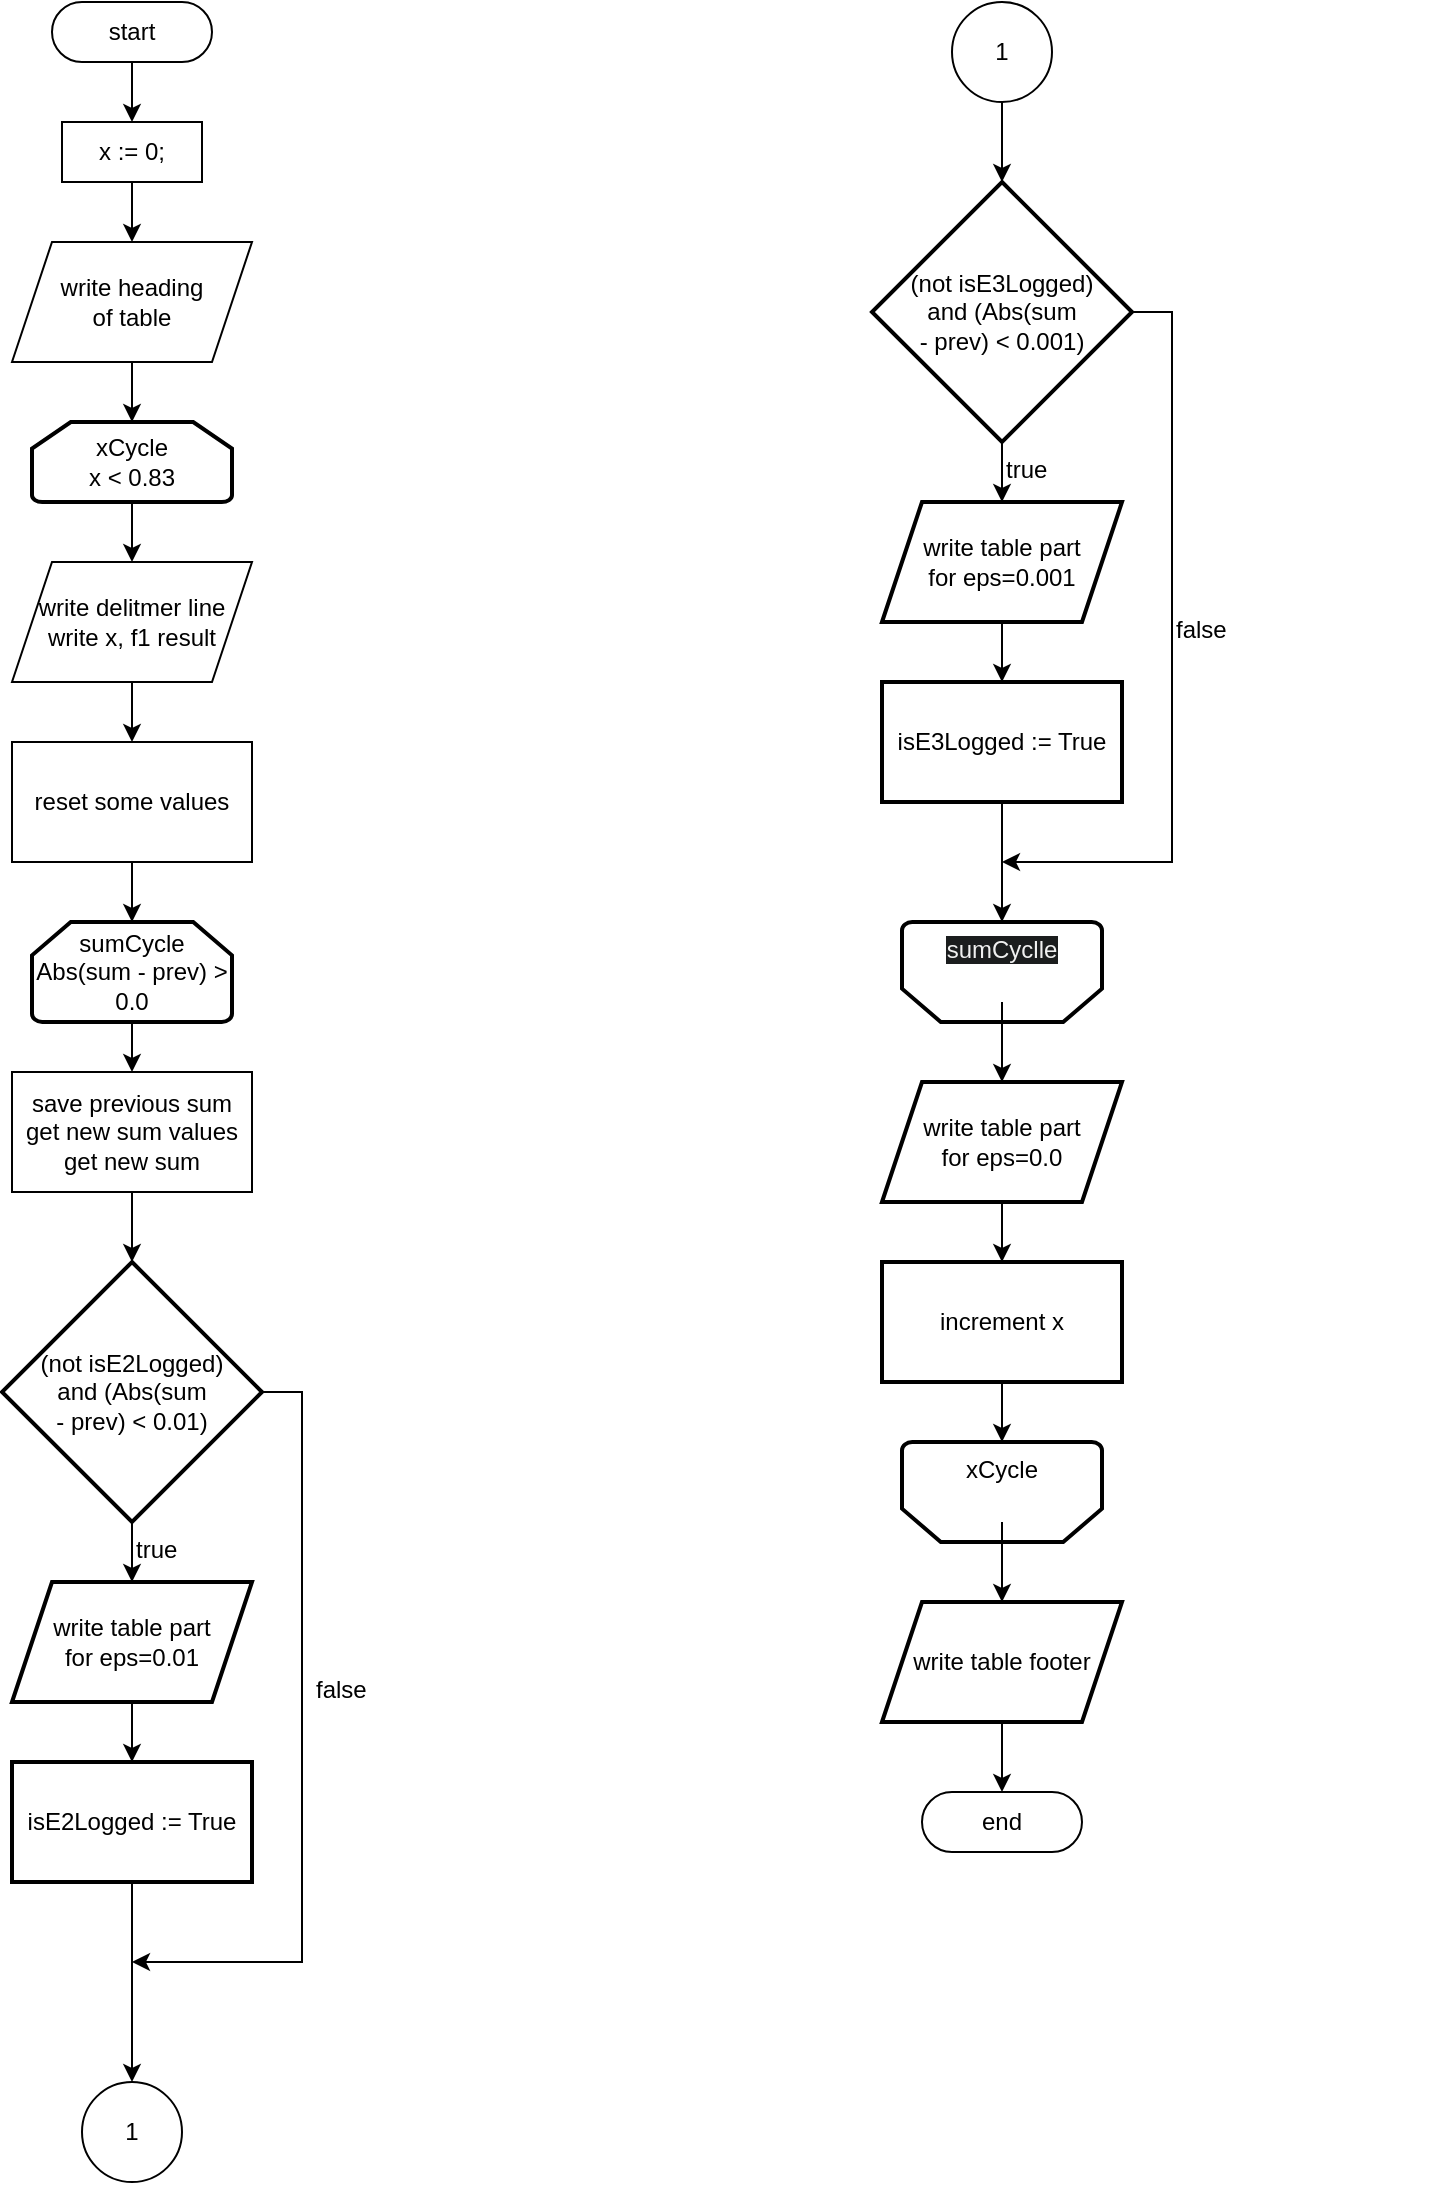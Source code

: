 <mxfile version="24.7.17">
  <diagram id="C5RBs43oDa-KdzZeNtuy" name="Page-1">
    <mxGraphModel dx="1253" dy="1658" grid="1" gridSize="10" guides="1" tooltips="1" connect="1" arrows="1" fold="1" page="1" pageScale="1" pageWidth="827" pageHeight="1169" math="0" shadow="0">
      <root>
        <mxCell id="WIyWlLk6GJQsqaUBKTNV-0" />
        <mxCell id="WIyWlLk6GJQsqaUBKTNV-1" parent="WIyWlLk6GJQsqaUBKTNV-0" />
        <mxCell id="l8ZPYTlDZqZ0WgWEs731-3" value="" style="edgeStyle=orthogonalEdgeStyle;rounded=0;orthogonalLoop=1;jettySize=auto;html=1;" edge="1" parent="WIyWlLk6GJQsqaUBKTNV-1" source="l8ZPYTlDZqZ0WgWEs731-0" target="l8ZPYTlDZqZ0WgWEs731-2">
          <mxGeometry relative="1" as="geometry" />
        </mxCell>
        <mxCell id="l8ZPYTlDZqZ0WgWEs731-0" value="start" style="html=1;dashed=0;whiteSpace=wrap;shape=mxgraph.dfd.start" vertex="1" parent="WIyWlLk6GJQsqaUBKTNV-1">
          <mxGeometry x="90" y="50" width="80" height="30" as="geometry" />
        </mxCell>
        <mxCell id="l8ZPYTlDZqZ0WgWEs731-1" value="end" style="html=1;dashed=0;whiteSpace=wrap;shape=mxgraph.dfd.start" vertex="1" parent="WIyWlLk6GJQsqaUBKTNV-1">
          <mxGeometry x="525" y="945" width="80" height="30" as="geometry" />
        </mxCell>
        <mxCell id="l8ZPYTlDZqZ0WgWEs731-5" value="" style="edgeStyle=orthogonalEdgeStyle;rounded=0;orthogonalLoop=1;jettySize=auto;html=1;" edge="1" parent="WIyWlLk6GJQsqaUBKTNV-1" source="l8ZPYTlDZqZ0WgWEs731-2" target="l8ZPYTlDZqZ0WgWEs731-4">
          <mxGeometry relative="1" as="geometry" />
        </mxCell>
        <mxCell id="l8ZPYTlDZqZ0WgWEs731-2" value="x := 0;" style="rounded=0;whiteSpace=wrap;html=1;" vertex="1" parent="WIyWlLk6GJQsqaUBKTNV-1">
          <mxGeometry x="95" y="110" width="70" height="30" as="geometry" />
        </mxCell>
        <mxCell id="l8ZPYTlDZqZ0WgWEs731-7" value="" style="edgeStyle=orthogonalEdgeStyle;rounded=0;orthogonalLoop=1;jettySize=auto;html=1;" edge="1" parent="WIyWlLk6GJQsqaUBKTNV-1" source="l8ZPYTlDZqZ0WgWEs731-4" target="l8ZPYTlDZqZ0WgWEs731-6">
          <mxGeometry relative="1" as="geometry" />
        </mxCell>
        <mxCell id="l8ZPYTlDZqZ0WgWEs731-4" value="write heading&lt;div&gt;of table&lt;/div&gt;" style="shape=parallelogram;perimeter=parallelogramPerimeter;whiteSpace=wrap;html=1;fixedSize=1;" vertex="1" parent="WIyWlLk6GJQsqaUBKTNV-1">
          <mxGeometry x="70" y="170" width="120" height="60" as="geometry" />
        </mxCell>
        <mxCell id="l8ZPYTlDZqZ0WgWEs731-9" value="" style="edgeStyle=orthogonalEdgeStyle;rounded=0;orthogonalLoop=1;jettySize=auto;html=1;" edge="1" parent="WIyWlLk6GJQsqaUBKTNV-1" source="l8ZPYTlDZqZ0WgWEs731-6" target="l8ZPYTlDZqZ0WgWEs731-8">
          <mxGeometry relative="1" as="geometry" />
        </mxCell>
        <mxCell id="l8ZPYTlDZqZ0WgWEs731-6" value="&lt;div&gt;xCycle&lt;/div&gt;x &amp;lt; 0.83" style="strokeWidth=2;html=1;shape=mxgraph.flowchart.loop_limit;whiteSpace=wrap;" vertex="1" parent="WIyWlLk6GJQsqaUBKTNV-1">
          <mxGeometry x="80" y="260" width="100" height="40" as="geometry" />
        </mxCell>
        <mxCell id="l8ZPYTlDZqZ0WgWEs731-13" value="" style="edgeStyle=orthogonalEdgeStyle;rounded=0;orthogonalLoop=1;jettySize=auto;html=1;" edge="1" parent="WIyWlLk6GJQsqaUBKTNV-1" source="l8ZPYTlDZqZ0WgWEs731-8" target="l8ZPYTlDZqZ0WgWEs731-12">
          <mxGeometry relative="1" as="geometry" />
        </mxCell>
        <mxCell id="l8ZPYTlDZqZ0WgWEs731-8" value="write delitmer line&lt;div&gt;write x, f1 result&lt;/div&gt;" style="shape=parallelogram;perimeter=parallelogramPerimeter;whiteSpace=wrap;html=1;fixedSize=1;" vertex="1" parent="WIyWlLk6GJQsqaUBKTNV-1">
          <mxGeometry x="70" y="330" width="120" height="60" as="geometry" />
        </mxCell>
        <mxCell id="l8ZPYTlDZqZ0WgWEs731-15" value="" style="edgeStyle=orthogonalEdgeStyle;rounded=0;orthogonalLoop=1;jettySize=auto;html=1;" edge="1" parent="WIyWlLk6GJQsqaUBKTNV-1" source="l8ZPYTlDZqZ0WgWEs731-12" target="l8ZPYTlDZqZ0WgWEs731-14">
          <mxGeometry relative="1" as="geometry" />
        </mxCell>
        <mxCell id="l8ZPYTlDZqZ0WgWEs731-12" value="reset some values" style="rounded=0;whiteSpace=wrap;html=1;" vertex="1" parent="WIyWlLk6GJQsqaUBKTNV-1">
          <mxGeometry x="70" y="420" width="120" height="60" as="geometry" />
        </mxCell>
        <mxCell id="l8ZPYTlDZqZ0WgWEs731-17" value="" style="edgeStyle=orthogonalEdgeStyle;rounded=0;orthogonalLoop=1;jettySize=auto;html=1;" edge="1" parent="WIyWlLk6GJQsqaUBKTNV-1" source="l8ZPYTlDZqZ0WgWEs731-14" target="l8ZPYTlDZqZ0WgWEs731-16">
          <mxGeometry relative="1" as="geometry" />
        </mxCell>
        <mxCell id="l8ZPYTlDZqZ0WgWEs731-14" value="sumCycle&lt;div&gt;Abs(sum - prev) &amp;gt; 0.0&lt;br&gt;&lt;/div&gt;" style="strokeWidth=2;html=1;shape=mxgraph.flowchart.loop_limit;whiteSpace=wrap;" vertex="1" parent="WIyWlLk6GJQsqaUBKTNV-1">
          <mxGeometry x="80" y="510" width="100" height="50" as="geometry" />
        </mxCell>
        <mxCell id="l8ZPYTlDZqZ0WgWEs731-19" value="" style="edgeStyle=orthogonalEdgeStyle;rounded=0;orthogonalLoop=1;jettySize=auto;html=1;" edge="1" parent="WIyWlLk6GJQsqaUBKTNV-1" source="l8ZPYTlDZqZ0WgWEs731-16" target="l8ZPYTlDZqZ0WgWEs731-18">
          <mxGeometry relative="1" as="geometry" />
        </mxCell>
        <mxCell id="l8ZPYTlDZqZ0WgWEs731-16" value="&lt;div&gt;save previous sum&lt;/div&gt;get new sum values&lt;div&gt;get new sum&lt;/div&gt;" style="rounded=0;whiteSpace=wrap;html=1;" vertex="1" parent="WIyWlLk6GJQsqaUBKTNV-1">
          <mxGeometry x="70" y="585" width="120" height="60" as="geometry" />
        </mxCell>
        <mxCell id="l8ZPYTlDZqZ0WgWEs731-21" value="" style="edgeStyle=orthogonalEdgeStyle;rounded=0;orthogonalLoop=1;jettySize=auto;html=1;" edge="1" parent="WIyWlLk6GJQsqaUBKTNV-1" source="l8ZPYTlDZqZ0WgWEs731-18" target="l8ZPYTlDZqZ0WgWEs731-20">
          <mxGeometry relative="1" as="geometry" />
        </mxCell>
        <mxCell id="l8ZPYTlDZqZ0WgWEs731-28" style="edgeStyle=orthogonalEdgeStyle;rounded=0;orthogonalLoop=1;jettySize=auto;html=1;exitX=1;exitY=0.5;exitDx=0;exitDy=0;exitPerimeter=0;" edge="1" parent="WIyWlLk6GJQsqaUBKTNV-1" source="l8ZPYTlDZqZ0WgWEs731-18">
          <mxGeometry relative="1" as="geometry">
            <mxPoint x="130" y="1030" as="targetPoint" />
            <Array as="points">
              <mxPoint x="215" y="745" />
              <mxPoint x="215" y="1030" />
              <mxPoint x="130" y="1030" />
            </Array>
          </mxGeometry>
        </mxCell>
        <mxCell id="l8ZPYTlDZqZ0WgWEs731-18" value="(not isE2Logged)&lt;div&gt;and (Abs(sum&lt;/div&gt;&lt;div&gt;- prev) &amp;lt; 0.01)&lt;/div&gt;" style="strokeWidth=2;html=1;shape=mxgraph.flowchart.decision;whiteSpace=wrap;" vertex="1" parent="WIyWlLk6GJQsqaUBKTNV-1">
          <mxGeometry x="65" y="680" width="130" height="130" as="geometry" />
        </mxCell>
        <mxCell id="l8ZPYTlDZqZ0WgWEs731-23" value="" style="edgeStyle=orthogonalEdgeStyle;rounded=0;orthogonalLoop=1;jettySize=auto;html=1;" edge="1" parent="WIyWlLk6GJQsqaUBKTNV-1" source="l8ZPYTlDZqZ0WgWEs731-20" target="l8ZPYTlDZqZ0WgWEs731-22">
          <mxGeometry relative="1" as="geometry" />
        </mxCell>
        <mxCell id="l8ZPYTlDZqZ0WgWEs731-20" value="write table part&lt;div&gt;for eps=0.01&lt;/div&gt;" style="shape=parallelogram;perimeter=parallelogramPerimeter;whiteSpace=wrap;html=1;fixedSize=1;strokeWidth=2;" vertex="1" parent="WIyWlLk6GJQsqaUBKTNV-1">
          <mxGeometry x="70" y="840" width="120" height="60" as="geometry" />
        </mxCell>
        <mxCell id="l8ZPYTlDZqZ0WgWEs731-27" value="" style="edgeStyle=orthogonalEdgeStyle;rounded=0;orthogonalLoop=1;jettySize=auto;html=1;" edge="1" parent="WIyWlLk6GJQsqaUBKTNV-1" source="l8ZPYTlDZqZ0WgWEs731-22" target="l8ZPYTlDZqZ0WgWEs731-26">
          <mxGeometry relative="1" as="geometry" />
        </mxCell>
        <mxCell id="l8ZPYTlDZqZ0WgWEs731-22" value="isE2Logged := True" style="whiteSpace=wrap;html=1;strokeWidth=2;" vertex="1" parent="WIyWlLk6GJQsqaUBKTNV-1">
          <mxGeometry x="70" y="930" width="120" height="60" as="geometry" />
        </mxCell>
        <mxCell id="l8ZPYTlDZqZ0WgWEs731-26" value="1" style="ellipse;whiteSpace=wrap;html=1;aspect=fixed;" vertex="1" parent="WIyWlLk6GJQsqaUBKTNV-1">
          <mxGeometry x="105" y="1090" width="50" height="50" as="geometry" />
        </mxCell>
        <mxCell id="l8ZPYTlDZqZ0WgWEs731-29" value="false" style="text;whiteSpace=wrap;" vertex="1" parent="WIyWlLk6GJQsqaUBKTNV-1">
          <mxGeometry x="220" y="880" width="140" height="40" as="geometry" />
        </mxCell>
        <mxCell id="l8ZPYTlDZqZ0WgWEs731-30" value="true" style="text;whiteSpace=wrap;" vertex="1" parent="WIyWlLk6GJQsqaUBKTNV-1">
          <mxGeometry x="130" y="810" width="140" height="40" as="geometry" />
        </mxCell>
        <mxCell id="l8ZPYTlDZqZ0WgWEs731-40" value="" style="edgeStyle=orthogonalEdgeStyle;rounded=0;orthogonalLoop=1;jettySize=auto;html=1;" edge="1" parent="WIyWlLk6GJQsqaUBKTNV-1" source="l8ZPYTlDZqZ0WgWEs731-31" target="l8ZPYTlDZqZ0WgWEs731-35">
          <mxGeometry relative="1" as="geometry" />
        </mxCell>
        <mxCell id="l8ZPYTlDZqZ0WgWEs731-31" value="1" style="ellipse;whiteSpace=wrap;html=1;aspect=fixed;" vertex="1" parent="WIyWlLk6GJQsqaUBKTNV-1">
          <mxGeometry x="540" y="50" width="50" height="50" as="geometry" />
        </mxCell>
        <mxCell id="l8ZPYTlDZqZ0WgWEs731-33" value="" style="edgeStyle=orthogonalEdgeStyle;rounded=0;orthogonalLoop=1;jettySize=auto;html=1;" edge="1" parent="WIyWlLk6GJQsqaUBKTNV-1" source="l8ZPYTlDZqZ0WgWEs731-35" target="l8ZPYTlDZqZ0WgWEs731-37">
          <mxGeometry relative="1" as="geometry" />
        </mxCell>
        <mxCell id="l8ZPYTlDZqZ0WgWEs731-34" style="edgeStyle=orthogonalEdgeStyle;rounded=0;orthogonalLoop=1;jettySize=auto;html=1;exitX=1;exitY=0.5;exitDx=0;exitDy=0;exitPerimeter=0;" edge="1" parent="WIyWlLk6GJQsqaUBKTNV-1" source="l8ZPYTlDZqZ0WgWEs731-35">
          <mxGeometry relative="1" as="geometry">
            <mxPoint x="565" y="480" as="targetPoint" />
            <Array as="points">
              <mxPoint x="650" y="205" />
              <mxPoint x="650" y="480" />
              <mxPoint x="565" y="480" />
            </Array>
          </mxGeometry>
        </mxCell>
        <mxCell id="l8ZPYTlDZqZ0WgWEs731-35" value="(not isE3Logged)&lt;div&gt;and (Abs(sum&lt;/div&gt;&lt;div&gt;- prev) &amp;lt; 0.001)&lt;/div&gt;" style="strokeWidth=2;html=1;shape=mxgraph.flowchart.decision;whiteSpace=wrap;" vertex="1" parent="WIyWlLk6GJQsqaUBKTNV-1">
          <mxGeometry x="500" y="140" width="130" height="130" as="geometry" />
        </mxCell>
        <mxCell id="l8ZPYTlDZqZ0WgWEs731-36" value="" style="edgeStyle=orthogonalEdgeStyle;rounded=0;orthogonalLoop=1;jettySize=auto;html=1;" edge="1" parent="WIyWlLk6GJQsqaUBKTNV-1" source="l8ZPYTlDZqZ0WgWEs731-37" target="l8ZPYTlDZqZ0WgWEs731-38">
          <mxGeometry relative="1" as="geometry" />
        </mxCell>
        <mxCell id="l8ZPYTlDZqZ0WgWEs731-37" value="write table part&lt;div&gt;for eps=0.001&lt;/div&gt;" style="shape=parallelogram;perimeter=parallelogramPerimeter;whiteSpace=wrap;html=1;fixedSize=1;strokeWidth=2;" vertex="1" parent="WIyWlLk6GJQsqaUBKTNV-1">
          <mxGeometry x="505" y="300" width="120" height="60" as="geometry" />
        </mxCell>
        <mxCell id="l8ZPYTlDZqZ0WgWEs731-49" value="" style="edgeStyle=orthogonalEdgeStyle;rounded=0;orthogonalLoop=1;jettySize=auto;html=1;" edge="1" parent="WIyWlLk6GJQsqaUBKTNV-1" source="l8ZPYTlDZqZ0WgWEs731-38" target="l8ZPYTlDZqZ0WgWEs731-47">
          <mxGeometry relative="1" as="geometry" />
        </mxCell>
        <mxCell id="l8ZPYTlDZqZ0WgWEs731-38" value="isE3Logged := True" style="whiteSpace=wrap;html=1;strokeWidth=2;" vertex="1" parent="WIyWlLk6GJQsqaUBKTNV-1">
          <mxGeometry x="505" y="390" width="120" height="60" as="geometry" />
        </mxCell>
        <mxCell id="l8ZPYTlDZqZ0WgWEs731-39" value="true" style="text;whiteSpace=wrap;" vertex="1" parent="WIyWlLk6GJQsqaUBKTNV-1">
          <mxGeometry x="565" y="270" width="140" height="40" as="geometry" />
        </mxCell>
        <mxCell id="l8ZPYTlDZqZ0WgWEs731-41" value="false" style="text;whiteSpace=wrap;" vertex="1" parent="WIyWlLk6GJQsqaUBKTNV-1">
          <mxGeometry x="650" y="350" width="140" height="40" as="geometry" />
        </mxCell>
        <mxCell id="l8ZPYTlDZqZ0WgWEs731-45" value="" style="edgeStyle=orthogonalEdgeStyle;rounded=0;orthogonalLoop=1;jettySize=auto;html=1;" edge="1" parent="WIyWlLk6GJQsqaUBKTNV-1" source="l8ZPYTlDZqZ0WgWEs731-42" target="l8ZPYTlDZqZ0WgWEs731-44">
          <mxGeometry relative="1" as="geometry" />
        </mxCell>
        <mxCell id="l8ZPYTlDZqZ0WgWEs731-42" value="write table part&lt;div&gt;for eps=0.0&lt;/div&gt;" style="shape=parallelogram;perimeter=parallelogramPerimeter;whiteSpace=wrap;html=1;fixedSize=1;strokeWidth=2;" vertex="1" parent="WIyWlLk6GJQsqaUBKTNV-1">
          <mxGeometry x="505" y="590" width="120" height="60" as="geometry" />
        </mxCell>
        <mxCell id="l8ZPYTlDZqZ0WgWEs731-55" value="" style="edgeStyle=orthogonalEdgeStyle;rounded=0;orthogonalLoop=1;jettySize=auto;html=1;" edge="1" parent="WIyWlLk6GJQsqaUBKTNV-1" source="l8ZPYTlDZqZ0WgWEs731-44" target="l8ZPYTlDZqZ0WgWEs731-53">
          <mxGeometry relative="1" as="geometry" />
        </mxCell>
        <mxCell id="l8ZPYTlDZqZ0WgWEs731-44" value="increment x" style="whiteSpace=wrap;html=1;strokeWidth=2;" vertex="1" parent="WIyWlLk6GJQsqaUBKTNV-1">
          <mxGeometry x="505" y="680" width="120" height="60" as="geometry" />
        </mxCell>
        <mxCell id="l8ZPYTlDZqZ0WgWEs731-48" value="" style="group" vertex="1" connectable="0" parent="WIyWlLk6GJQsqaUBKTNV-1">
          <mxGeometry x="515" y="510" width="100" height="50" as="geometry" />
        </mxCell>
        <mxCell id="l8ZPYTlDZqZ0WgWEs731-46" value="&lt;div&gt;&lt;br&gt;&lt;/div&gt;" style="strokeWidth=2;html=1;shape=mxgraph.flowchart.loop_limit;whiteSpace=wrap;rotation=-180;" vertex="1" parent="l8ZPYTlDZqZ0WgWEs731-48">
          <mxGeometry width="100" height="50" as="geometry" />
        </mxCell>
        <mxCell id="l8ZPYTlDZqZ0WgWEs731-47" value="&lt;span style=&quot;color: rgb(240, 240, 240); font-family: Helvetica; font-size: 12px; font-style: normal; font-variant-ligatures: normal; font-variant-caps: normal; font-weight: 400; letter-spacing: normal; orphans: 2; text-indent: 0px; text-transform: none; widows: 2; word-spacing: 0px; -webkit-text-stroke-width: 0px; white-space: normal; background-color: rgb(27, 29, 30); text-decoration-thickness: initial; text-decoration-style: initial; text-decoration-color: initial; float: none; display: inline !important;&quot;&gt;sumCyclle&lt;/span&gt;" style="text;whiteSpace=wrap;html=1;align=center;" vertex="1" parent="l8ZPYTlDZqZ0WgWEs731-48">
          <mxGeometry width="100" height="40" as="geometry" />
        </mxCell>
        <mxCell id="l8ZPYTlDZqZ0WgWEs731-50" value="" style="edgeStyle=orthogonalEdgeStyle;rounded=0;orthogonalLoop=1;jettySize=auto;html=1;" edge="1" parent="WIyWlLk6GJQsqaUBKTNV-1" source="l8ZPYTlDZqZ0WgWEs731-47" target="l8ZPYTlDZqZ0WgWEs731-42">
          <mxGeometry relative="1" as="geometry" />
        </mxCell>
        <mxCell id="l8ZPYTlDZqZ0WgWEs731-51" value="" style="group" vertex="1" connectable="0" parent="WIyWlLk6GJQsqaUBKTNV-1">
          <mxGeometry x="515" y="770" width="100" height="50" as="geometry" />
        </mxCell>
        <mxCell id="l8ZPYTlDZqZ0WgWEs731-52" value="&lt;div&gt;&lt;br&gt;&lt;/div&gt;" style="strokeWidth=2;html=1;shape=mxgraph.flowchart.loop_limit;whiteSpace=wrap;rotation=-180;" vertex="1" parent="l8ZPYTlDZqZ0WgWEs731-51">
          <mxGeometry width="100" height="50" as="geometry" />
        </mxCell>
        <mxCell id="l8ZPYTlDZqZ0WgWEs731-53" value="xCycle" style="text;whiteSpace=wrap;html=1;align=center;" vertex="1" parent="l8ZPYTlDZqZ0WgWEs731-51">
          <mxGeometry width="100" height="40" as="geometry" />
        </mxCell>
        <mxCell id="l8ZPYTlDZqZ0WgWEs731-58" value="" style="edgeStyle=orthogonalEdgeStyle;rounded=0;orthogonalLoop=1;jettySize=auto;html=1;" edge="1" parent="WIyWlLk6GJQsqaUBKTNV-1" source="l8ZPYTlDZqZ0WgWEs731-56" target="l8ZPYTlDZqZ0WgWEs731-1">
          <mxGeometry relative="1" as="geometry" />
        </mxCell>
        <mxCell id="l8ZPYTlDZqZ0WgWEs731-56" value="write table footer" style="shape=parallelogram;perimeter=parallelogramPerimeter;whiteSpace=wrap;html=1;fixedSize=1;strokeWidth=2;" vertex="1" parent="WIyWlLk6GJQsqaUBKTNV-1">
          <mxGeometry x="505" y="850" width="120" height="60" as="geometry" />
        </mxCell>
        <mxCell id="l8ZPYTlDZqZ0WgWEs731-57" value="" style="edgeStyle=orthogonalEdgeStyle;rounded=0;orthogonalLoop=1;jettySize=auto;html=1;" edge="1" parent="WIyWlLk6GJQsqaUBKTNV-1" source="l8ZPYTlDZqZ0WgWEs731-53" target="l8ZPYTlDZqZ0WgWEs731-56">
          <mxGeometry relative="1" as="geometry" />
        </mxCell>
      </root>
    </mxGraphModel>
  </diagram>
</mxfile>
